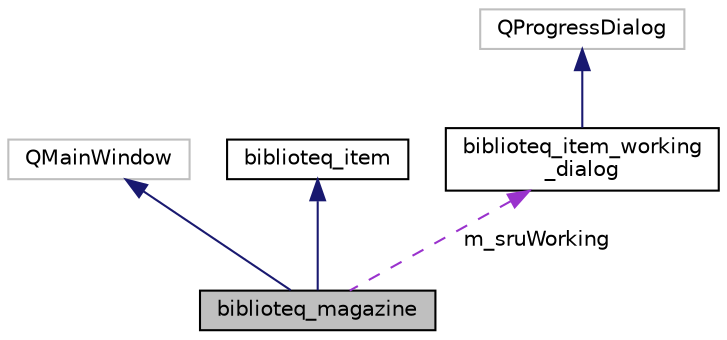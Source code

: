 digraph "biblioteq_magazine"
{
  edge [fontname="Helvetica",fontsize="10",labelfontname="Helvetica",labelfontsize="10"];
  node [fontname="Helvetica",fontsize="10",shape=record];
  Node4 [label="biblioteq_magazine",height=0.2,width=0.4,color="black", fillcolor="grey75", style="filled", fontcolor="black"];
  Node5 -> Node4 [dir="back",color="midnightblue",fontsize="10",style="solid",fontname="Helvetica"];
  Node5 [label="QMainWindow",height=0.2,width=0.4,color="grey75", fillcolor="white", style="filled"];
  Node6 -> Node4 [dir="back",color="midnightblue",fontsize="10",style="solid",fontname="Helvetica"];
  Node6 [label="biblioteq_item",height=0.2,width=0.4,color="black", fillcolor="white", style="filled",URL="$classbiblioteq__item.html"];
  Node7 -> Node4 [dir="back",color="darkorchid3",fontsize="10",style="dashed",label=" m_sruWorking" ,fontname="Helvetica"];
  Node7 [label="biblioteq_item_working\l_dialog",height=0.2,width=0.4,color="black", fillcolor="white", style="filled",URL="$classbiblioteq__item__working__dialog.html"];
  Node8 -> Node7 [dir="back",color="midnightblue",fontsize="10",style="solid",fontname="Helvetica"];
  Node8 [label="QProgressDialog",height=0.2,width=0.4,color="grey75", fillcolor="white", style="filled"];
}
